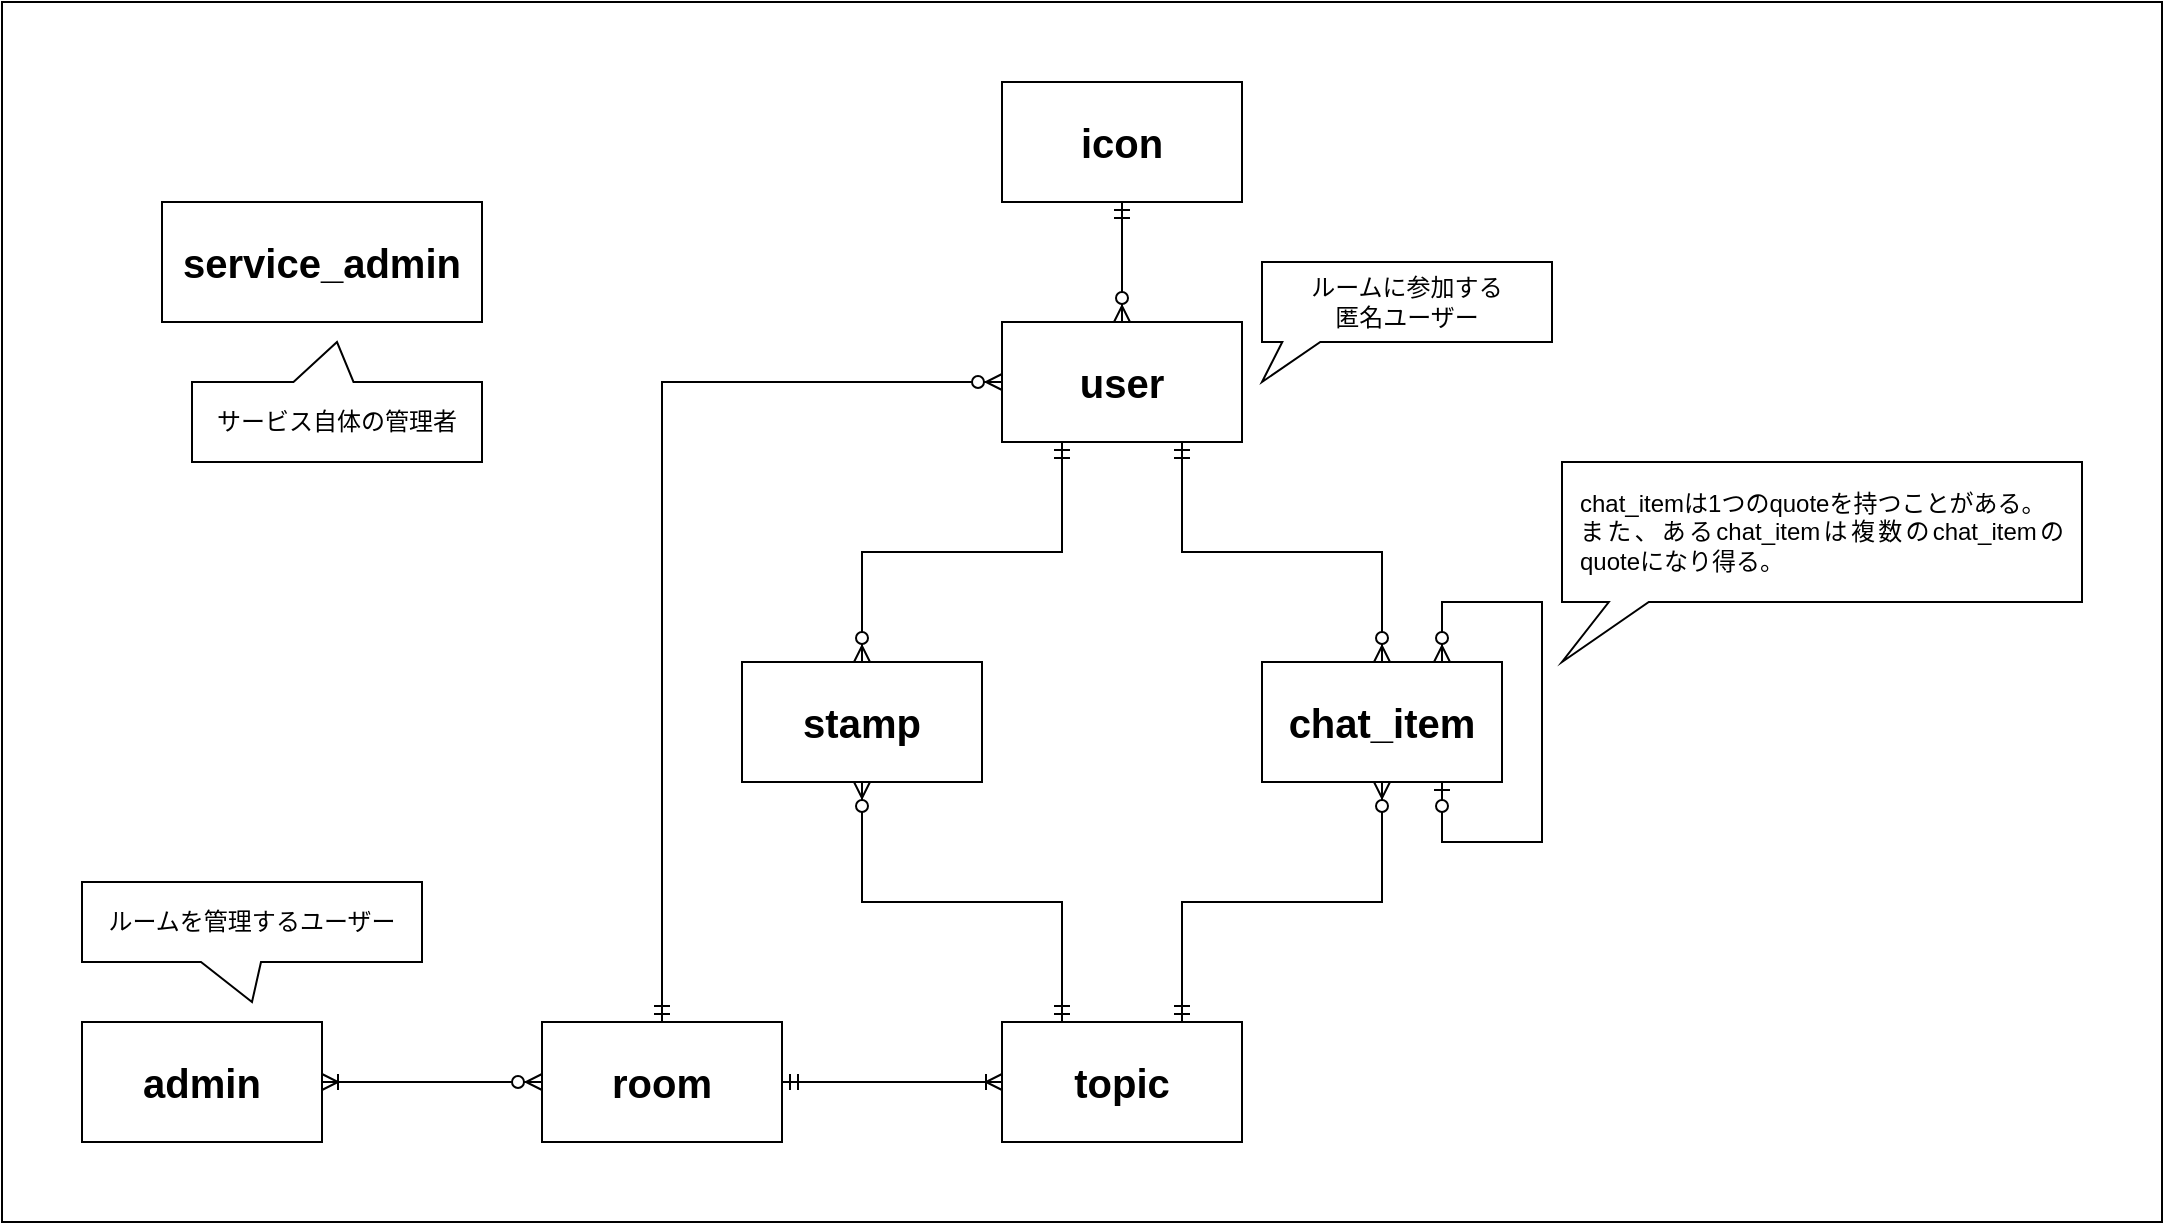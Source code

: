 <mxfile version="15.0.6" type="device"><diagram id="R2lEEEUBdFMjLlhIrx00" name="Page-1"><mxGraphModel dx="1652" dy="1208" grid="1" gridSize="10" guides="1" tooltips="1" connect="1" arrows="1" fold="1" page="1" pageScale="1" pageWidth="850" pageHeight="1100" math="0" shadow="0" extFonts="Permanent Marker^https://fonts.googleapis.com/css?family=Permanent+Marker"><root><mxCell id="0"/><mxCell id="1" parent="0"/><mxCell id="P4AM7LE_hofu_y2_VoW8-24" value="" style="rounded=0;whiteSpace=wrap;html=1;" vertex="1" parent="1"><mxGeometry x="10" y="450" width="1080" height="610" as="geometry"/></mxCell><mxCell id="P4AM7LE_hofu_y2_VoW8-9" style="edgeStyle=orthogonalEdgeStyle;rounded=0;orthogonalLoop=1;jettySize=auto;html=1;exitX=1;exitY=0.5;exitDx=0;exitDy=0;startArrow=ERmandOne;startFill=0;endArrow=ERoneToMany;endFill=0;" edge="1" parent="1" source="P4AM7LE_hofu_y2_VoW8-1" target="P4AM7LE_hofu_y2_VoW8-2"><mxGeometry relative="1" as="geometry"/></mxCell><mxCell id="P4AM7LE_hofu_y2_VoW8-1" value="&lt;b&gt;&lt;font style=&quot;font-size: 20px&quot;&gt;room&lt;/font&gt;&lt;/b&gt;" style="rounded=0;whiteSpace=wrap;html=1;" vertex="1" parent="1"><mxGeometry x="280" y="960" width="120" height="60" as="geometry"/></mxCell><mxCell id="P4AM7LE_hofu_y2_VoW8-2" value="&lt;b&gt;&lt;font style=&quot;font-size: 20px&quot;&gt;topic&lt;/font&gt;&lt;/b&gt;" style="rounded=0;whiteSpace=wrap;html=1;" vertex="1" parent="1"><mxGeometry x="510" y="960" width="120" height="60" as="geometry"/></mxCell><mxCell id="P4AM7LE_hofu_y2_VoW8-15" style="edgeStyle=orthogonalEdgeStyle;rounded=0;orthogonalLoop=1;jettySize=auto;html=1;exitX=0.5;exitY=0;exitDx=0;exitDy=0;entryX=0.5;entryY=1;entryDx=0;entryDy=0;startArrow=ERzeroToMany;startFill=1;endArrow=ERmandOne;endFill=0;" edge="1" parent="1" source="P4AM7LE_hofu_y2_VoW8-3" target="P4AM7LE_hofu_y2_VoW8-4"><mxGeometry relative="1" as="geometry"/></mxCell><mxCell id="P4AM7LE_hofu_y2_VoW8-16" style="edgeStyle=orthogonalEdgeStyle;rounded=0;orthogonalLoop=1;jettySize=auto;html=1;startArrow=ERzeroToMany;startFill=1;endArrow=ERmandOne;endFill=0;" edge="1" parent="1" source="P4AM7LE_hofu_y2_VoW8-3" target="P4AM7LE_hofu_y2_VoW8-1"><mxGeometry relative="1" as="geometry"/></mxCell><mxCell id="P4AM7LE_hofu_y2_VoW8-3" value="&lt;b&gt;&lt;font style=&quot;font-size: 20px&quot;&gt;user&lt;/font&gt;&lt;/b&gt;" style="rounded=0;whiteSpace=wrap;html=1;" vertex="1" parent="1"><mxGeometry x="510" y="610" width="120" height="60" as="geometry"/></mxCell><mxCell id="P4AM7LE_hofu_y2_VoW8-4" value="&lt;b&gt;&lt;font style=&quot;font-size: 20px&quot;&gt;icon&lt;/font&gt;&lt;/b&gt;" style="rounded=0;whiteSpace=wrap;html=1;" vertex="1" parent="1"><mxGeometry x="510" y="490" width="120" height="60" as="geometry"/></mxCell><mxCell id="P4AM7LE_hofu_y2_VoW8-12" style="edgeStyle=orthogonalEdgeStyle;rounded=0;orthogonalLoop=1;jettySize=auto;html=1;exitX=0.5;exitY=1;exitDx=0;exitDy=0;entryX=0.75;entryY=0;entryDx=0;entryDy=0;startArrow=ERzeroToMany;startFill=1;endArrow=ERmandOne;endFill=0;" edge="1" parent="1" source="P4AM7LE_hofu_y2_VoW8-5" target="P4AM7LE_hofu_y2_VoW8-2"><mxGeometry relative="1" as="geometry"/></mxCell><mxCell id="P4AM7LE_hofu_y2_VoW8-14" style="edgeStyle=orthogonalEdgeStyle;rounded=0;orthogonalLoop=1;jettySize=auto;html=1;exitX=0.5;exitY=0;exitDx=0;exitDy=0;entryX=0.75;entryY=1;entryDx=0;entryDy=0;startArrow=ERzeroToMany;startFill=1;endArrow=ERmandOne;endFill=0;" edge="1" parent="1" source="P4AM7LE_hofu_y2_VoW8-5" target="P4AM7LE_hofu_y2_VoW8-3"><mxGeometry relative="1" as="geometry"/></mxCell><mxCell id="P4AM7LE_hofu_y2_VoW8-5" value="&lt;span style=&quot;font-size: 20px&quot;&gt;&lt;b&gt;chat_item&lt;/b&gt;&lt;/span&gt;" style="rounded=0;whiteSpace=wrap;html=1;" vertex="1" parent="1"><mxGeometry x="640" y="780" width="120" height="60" as="geometry"/></mxCell><mxCell id="P4AM7LE_hofu_y2_VoW8-10" style="edgeStyle=orthogonalEdgeStyle;rounded=0;orthogonalLoop=1;jettySize=auto;html=1;exitX=1;exitY=0.5;exitDx=0;exitDy=0;entryX=0;entryY=0.5;entryDx=0;entryDy=0;startArrow=ERoneToMany;startFill=0;endArrow=ERzeroToMany;endFill=1;" edge="1" parent="1" source="P4AM7LE_hofu_y2_VoW8-6" target="P4AM7LE_hofu_y2_VoW8-1"><mxGeometry relative="1" as="geometry"/></mxCell><mxCell id="P4AM7LE_hofu_y2_VoW8-6" value="&lt;b&gt;&lt;font style=&quot;font-size: 20px&quot;&gt;admin&lt;/font&gt;&lt;/b&gt;" style="rounded=0;whiteSpace=wrap;html=1;" vertex="1" parent="1"><mxGeometry x="50" y="960" width="120" height="60" as="geometry"/></mxCell><mxCell id="P4AM7LE_hofu_y2_VoW8-7" value="&lt;b&gt;&lt;font style=&quot;font-size: 20px&quot;&gt;service_admin&lt;/font&gt;&lt;/b&gt;" style="rounded=0;whiteSpace=wrap;html=1;" vertex="1" parent="1"><mxGeometry x="90" y="550" width="160" height="60" as="geometry"/></mxCell><mxCell id="P4AM7LE_hofu_y2_VoW8-11" style="edgeStyle=orthogonalEdgeStyle;rounded=0;orthogonalLoop=1;jettySize=auto;html=1;exitX=0.5;exitY=1;exitDx=0;exitDy=0;startArrow=ERzeroToMany;startFill=1;endArrow=ERmandOne;endFill=0;entryX=0.25;entryY=0;entryDx=0;entryDy=0;" edge="1" parent="1" source="P4AM7LE_hofu_y2_VoW8-8" target="P4AM7LE_hofu_y2_VoW8-2"><mxGeometry relative="1" as="geometry"><mxPoint x="533" y="960" as="targetPoint"/></mxGeometry></mxCell><mxCell id="P4AM7LE_hofu_y2_VoW8-13" style="edgeStyle=orthogonalEdgeStyle;rounded=0;orthogonalLoop=1;jettySize=auto;html=1;exitX=0.5;exitY=0;exitDx=0;exitDy=0;entryX=0.25;entryY=1;entryDx=0;entryDy=0;startArrow=ERzeroToMany;startFill=1;endArrow=ERmandOne;endFill=0;" edge="1" parent="1" source="P4AM7LE_hofu_y2_VoW8-8" target="P4AM7LE_hofu_y2_VoW8-3"><mxGeometry relative="1" as="geometry"/></mxCell><mxCell id="P4AM7LE_hofu_y2_VoW8-8" value="&lt;b&gt;&lt;font style=&quot;font-size: 20px&quot;&gt;stamp&lt;/font&gt;&lt;/b&gt;" style="rounded=0;whiteSpace=wrap;html=1;" vertex="1" parent="1"><mxGeometry x="380" y="780" width="120" height="60" as="geometry"/></mxCell><mxCell id="P4AM7LE_hofu_y2_VoW8-17" style="edgeStyle=orthogonalEdgeStyle;rounded=0;orthogonalLoop=1;jettySize=auto;html=1;exitX=0.75;exitY=0;exitDx=0;exitDy=0;entryX=0.75;entryY=1;entryDx=0;entryDy=0;startArrow=ERzeroToMany;startFill=1;endArrow=ERzeroToOne;endFill=1;" edge="1" parent="1" source="P4AM7LE_hofu_y2_VoW8-5" target="P4AM7LE_hofu_y2_VoW8-5"><mxGeometry relative="1" as="geometry"><Array as="points"><mxPoint x="730" y="750"/><mxPoint x="780" y="750"/><mxPoint x="780" y="870"/><mxPoint x="730" y="870"/></Array></mxGeometry></mxCell><mxCell id="P4AM7LE_hofu_y2_VoW8-18" value="&lt;div style=&quot;text-align: justify&quot;&gt;chat_itemは1つのquoteを持つことがある。&lt;/div&gt;&lt;div style=&quot;text-align: justify&quot;&gt;また、あるchat_itemは複数のchat_itemのquoteになり得る。&lt;/div&gt;" style="shape=callout;whiteSpace=wrap;html=1;perimeter=calloutPerimeter;position2=0;size=30;position=0.09;spacingLeft=0;spacingRight=0;spacing=10;" vertex="1" parent="1"><mxGeometry x="790" y="680" width="260" height="100" as="geometry"/></mxCell><mxCell id="P4AM7LE_hofu_y2_VoW8-19" value="サービス自体の管理者" style="shape=callout;whiteSpace=wrap;html=1;perimeter=calloutPerimeter;flipV=1;size=20;position=0.35;base=30;spacing=10;" vertex="1" parent="1"><mxGeometry x="105" y="620" width="145" height="60" as="geometry"/></mxCell><mxCell id="P4AM7LE_hofu_y2_VoW8-22" value="ルームを管理するユーザー" style="shape=callout;whiteSpace=wrap;html=1;perimeter=calloutPerimeter;flipV=0;size=20;position=0.35;base=30;spacing=10;" vertex="1" parent="1"><mxGeometry x="50" y="890" width="170" height="60" as="geometry"/></mxCell><mxCell id="P4AM7LE_hofu_y2_VoW8-23" value="ルームに参加する&lt;br&gt;匿名ユーザー" style="shape=callout;whiteSpace=wrap;html=1;perimeter=calloutPerimeter;flipV=0;size=20;position=0.07;base=19;spacing=10;position2=0;" vertex="1" parent="1"><mxGeometry x="640" y="580" width="145" height="60" as="geometry"/></mxCell></root></mxGraphModel></diagram></mxfile>